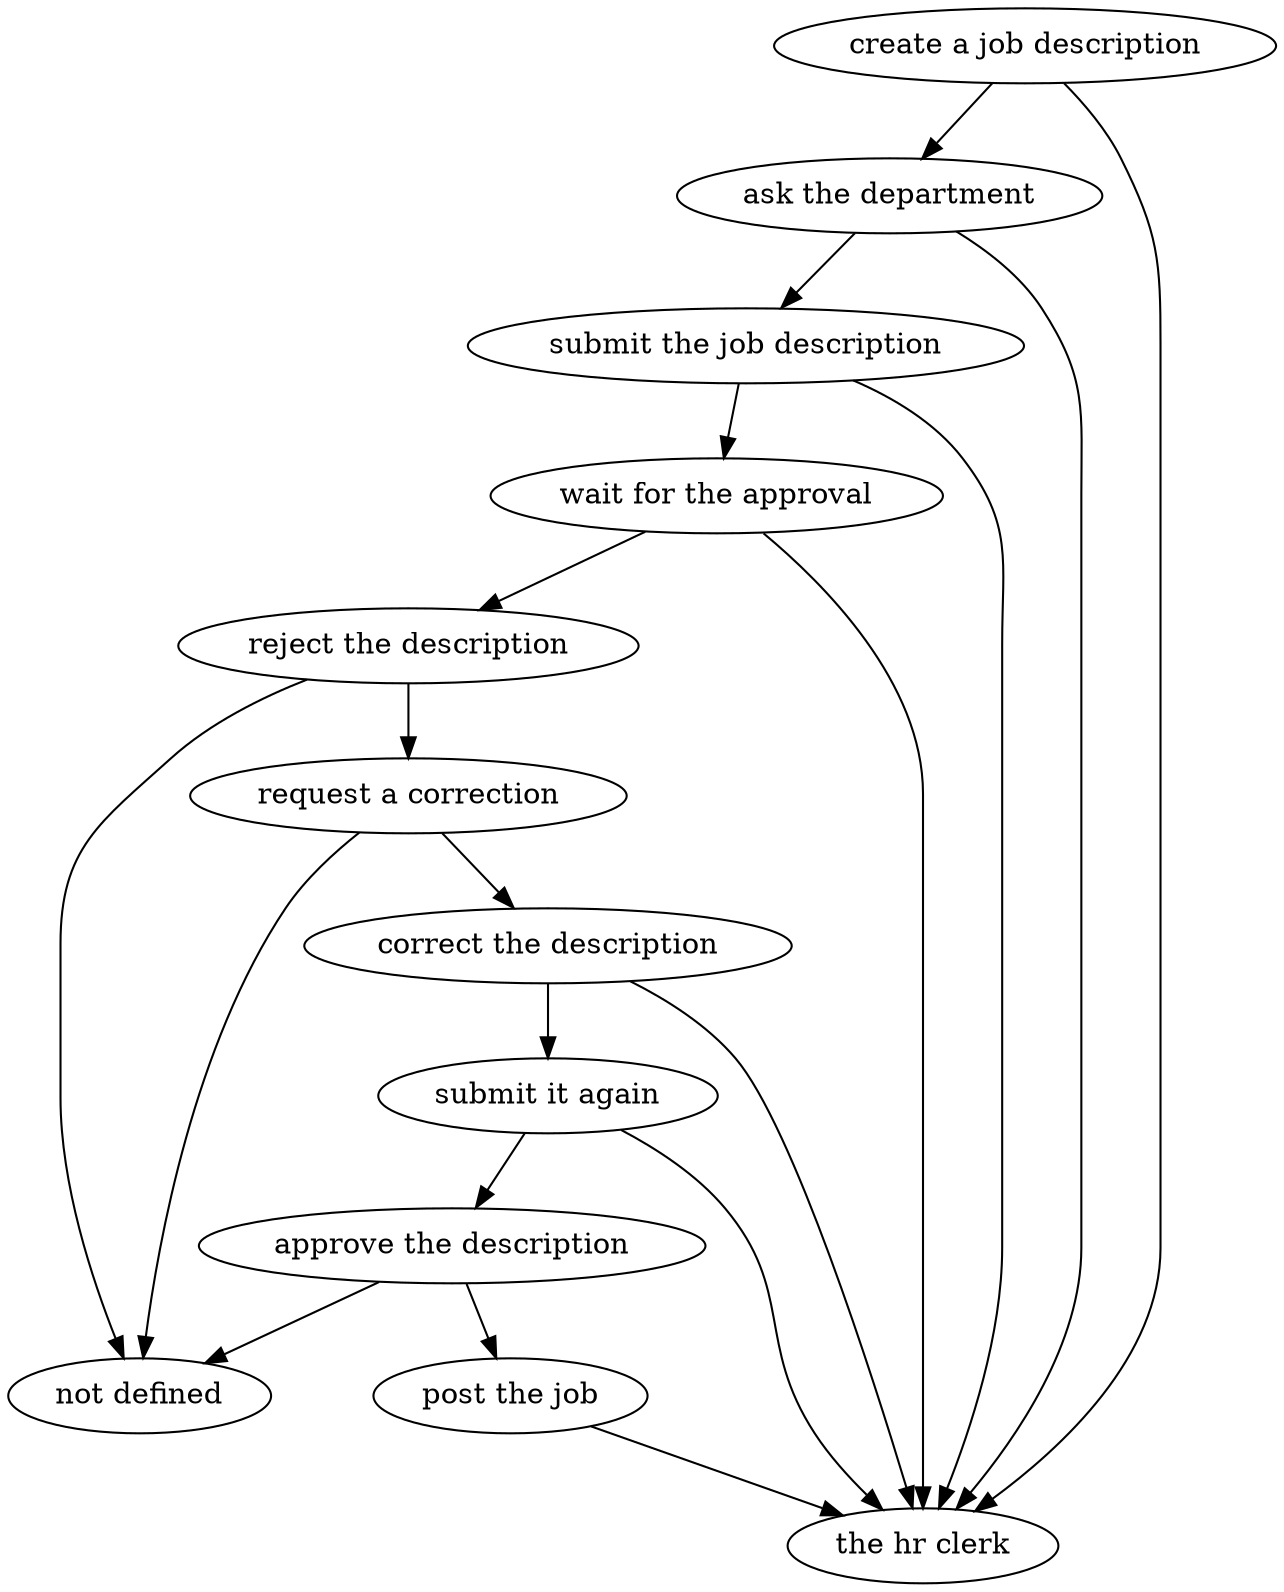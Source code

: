 strict digraph "doc-8.2" {
	graph [name="doc-8.2"];
	"create a job description"	[attrs="{'type': 'Activity', 'label': 'create a job description'}"];
	"ask the department"	[attrs="{'type': 'Activity', 'label': 'ask the department'}"];
	"create a job description" -> "ask the department"	[attrs="{'type': 'flow', 'label': 'flow'}"];
	"the hr clerk"	[attrs="{'type': 'Actor', 'label': 'the hr clerk'}"];
	"create a job description" -> "the hr clerk"	[attrs="{'type': 'actor performer', 'label': 'actor performer'}"];
	"submit the job description"	[attrs="{'type': 'Activity', 'label': 'submit the job description'}"];
	"ask the department" -> "submit the job description"	[attrs="{'type': 'flow', 'label': 'flow'}"];
	"ask the department" -> "the hr clerk"	[attrs="{'type': 'actor performer', 'label': 'actor performer'}"];
	"wait for the approval"	[attrs="{'type': 'Activity', 'label': 'wait for the approval'}"];
	"submit the job description" -> "wait for the approval"	[attrs="{'type': 'flow', 'label': 'flow'}"];
	"submit the job description" -> "the hr clerk"	[attrs="{'type': 'actor performer', 'label': 'actor performer'}"];
	"reject the description"	[attrs="{'type': 'Activity', 'label': 'reject the description'}"];
	"wait for the approval" -> "reject the description"	[attrs="{'type': 'flow', 'label': 'flow'}"];
	"wait for the approval" -> "the hr clerk"	[attrs="{'type': 'actor performer', 'label': 'actor performer'}"];
	"request a correction"	[attrs="{'type': 'Activity', 'label': 'request a correction'}"];
	"reject the description" -> "request a correction"	[attrs="{'type': 'flow', 'label': 'flow'}"];
	"not defined"	[attrs="{'type': 'Actor', 'label': 'not defined'}"];
	"reject the description" -> "not defined"	[attrs="{'type': 'actor performer', 'label': 'actor performer'}"];
	"correct the description"	[attrs="{'type': 'Activity', 'label': 'correct the description'}"];
	"request a correction" -> "correct the description"	[attrs="{'type': 'flow', 'label': 'flow'}"];
	"request a correction" -> "not defined"	[attrs="{'type': 'actor performer', 'label': 'actor performer'}"];
	"submit it again"	[attrs="{'type': 'Activity', 'label': 'submit it again'}"];
	"correct the description" -> "submit it again"	[attrs="{'type': 'flow', 'label': 'flow'}"];
	"correct the description" -> "the hr clerk"	[attrs="{'type': 'actor performer', 'label': 'actor performer'}"];
	"approve the description"	[attrs="{'type': 'Activity', 'label': 'approve the description'}"];
	"submit it again" -> "approve the description"	[attrs="{'type': 'flow', 'label': 'flow'}"];
	"submit it again" -> "the hr clerk"	[attrs="{'type': 'actor performer', 'label': 'actor performer'}"];
	"post the job"	[attrs="{'type': 'Activity', 'label': 'post the job'}"];
	"approve the description" -> "post the job"	[attrs="{'type': 'flow', 'label': 'flow'}"];
	"approve the description" -> "not defined"	[attrs="{'type': 'actor performer', 'label': 'actor performer'}"];
	"post the job" -> "the hr clerk"	[attrs="{'type': 'actor performer', 'label': 'actor performer'}"];
}
